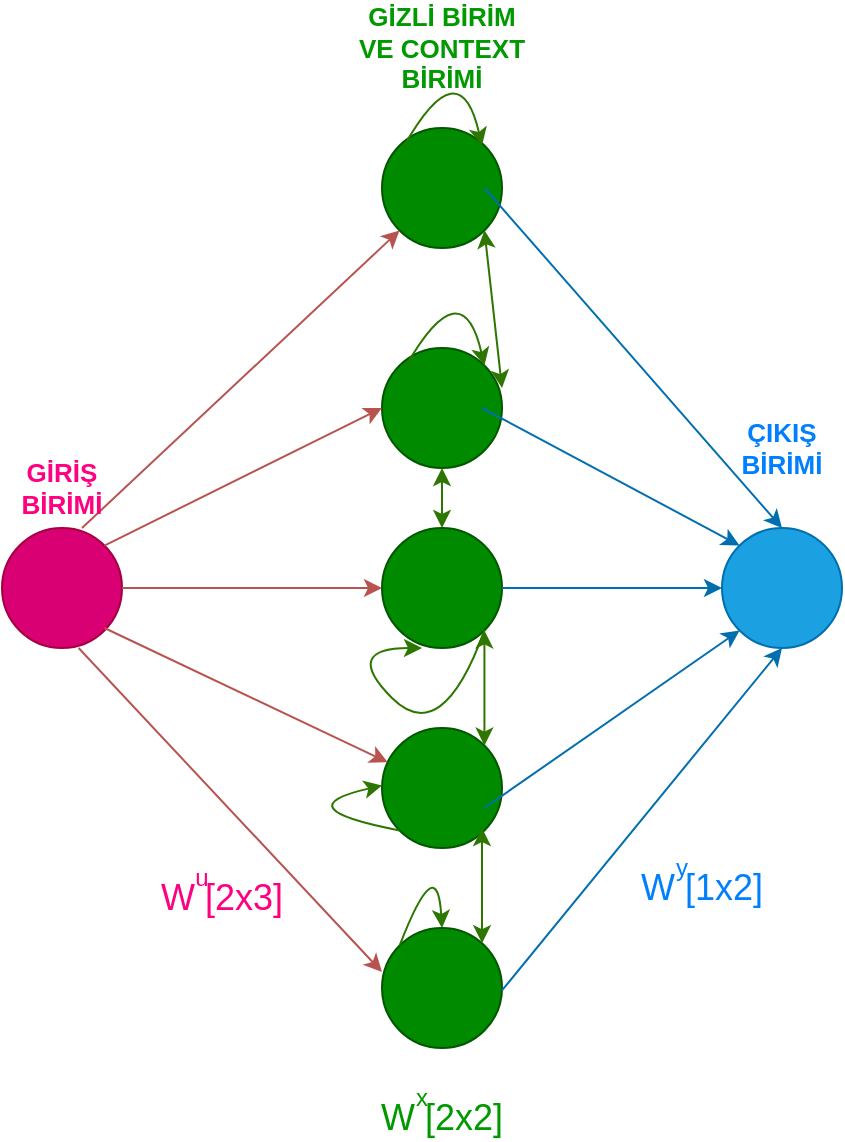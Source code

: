 <mxfile version="14.2.2" type="device"><diagram id="oFzvKWyrG2yO-7Zlwvp0" name="Page-1"><mxGraphModel dx="782" dy="437" grid="1" gridSize="10" guides="1" tooltips="1" connect="1" arrows="1" fold="1" page="1" pageScale="1" pageWidth="827" pageHeight="1169" math="0" shadow="0"><root><mxCell id="0"/><mxCell id="1" parent="0"/><mxCell id="zyHQlXAk9_x4UmLr7fpI-2" value="" style="ellipse;whiteSpace=wrap;html=1;aspect=fixed;fillColor=#d80073;strokeColor=#A50040;fontColor=#ffffff;" parent="1" vertex="1"><mxGeometry x="80" y="280" width="60" height="60" as="geometry"/></mxCell><mxCell id="zyHQlXAk9_x4UmLr7fpI-4" value="" style="ellipse;whiteSpace=wrap;html=1;aspect=fixed;fillColor=#008a00;strokeColor=#005700;fontColor=#ffffff;" parent="1" vertex="1"><mxGeometry x="270" y="280" width="60" height="60" as="geometry"/></mxCell><mxCell id="zyHQlXAk9_x4UmLr7fpI-5" value="" style="ellipse;whiteSpace=wrap;html=1;aspect=fixed;fillColor=#008a00;strokeColor=#005700;fontColor=#ffffff;" parent="1" vertex="1"><mxGeometry x="270" y="190" width="60" height="60" as="geometry"/></mxCell><mxCell id="zyHQlXAk9_x4UmLr7fpI-6" value="" style="ellipse;whiteSpace=wrap;html=1;aspect=fixed;fillColor=#1ba1e2;strokeColor=#006EAF;fontColor=#ffffff;" parent="1" vertex="1"><mxGeometry x="440" y="280" width="60" height="60" as="geometry"/></mxCell><mxCell id="zyHQlXAk9_x4UmLr7fpI-7" value="&lt;font style=&quot;font-size: 18px&quot; color=&quot;#009900&quot;&gt;W [2x2]&lt;/font&gt;" style="text;html=1;strokeColor=none;fillColor=none;align=center;verticalAlign=middle;whiteSpace=wrap;rounded=0;" parent="1" vertex="1"><mxGeometry x="260" y="565" width="80" height="20" as="geometry"/></mxCell><mxCell id="zyHQlXAk9_x4UmLr7fpI-8" value="&lt;font color=&quot;#009900&quot;&gt;x&lt;/font&gt;" style="text;html=1;strokeColor=none;fillColor=none;align=center;verticalAlign=middle;whiteSpace=wrap;rounded=0;" parent="1" vertex="1"><mxGeometry x="270" y="555" width="40" height="20" as="geometry"/></mxCell><mxCell id="zyHQlXAk9_x4UmLr7fpI-9" value="&lt;font style=&quot;font-size: 18px&quot; color=&quot;#ff0080&quot;&gt;W [2x3]&lt;/font&gt;" style="text;html=1;strokeColor=none;fillColor=none;align=center;verticalAlign=middle;whiteSpace=wrap;rounded=0;" parent="1" vertex="1"><mxGeometry x="150" y="455" width="80" height="20" as="geometry"/></mxCell><mxCell id="zyHQlXAk9_x4UmLr7fpI-10" value="&lt;font color=&quot;#ff0080&quot;&gt;u&lt;/font&gt;" style="text;html=1;strokeColor=none;fillColor=none;align=center;verticalAlign=middle;whiteSpace=wrap;rounded=0;" parent="1" vertex="1"><mxGeometry x="160" y="445" width="40" height="20" as="geometry"/></mxCell><mxCell id="zyHQlXAk9_x4UmLr7fpI-11" value="&lt;font style=&quot;font-size: 18px&quot; color=&quot;#007fff&quot;&gt;W [1x2]&lt;/font&gt;" style="text;html=1;strokeColor=none;fillColor=none;align=center;verticalAlign=middle;whiteSpace=wrap;rounded=0;" parent="1" vertex="1"><mxGeometry x="390" y="450" width="80" height="20" as="geometry"/></mxCell><mxCell id="zyHQlXAk9_x4UmLr7fpI-12" value="&lt;font color=&quot;#007fff&quot;&gt;y&lt;/font&gt;" style="text;html=1;strokeColor=none;fillColor=none;align=center;verticalAlign=middle;whiteSpace=wrap;rounded=0;" parent="1" vertex="1"><mxGeometry x="400" y="440" width="40" height="20" as="geometry"/></mxCell><mxCell id="zyHQlXAk9_x4UmLr7fpI-17" value="" style="endArrow=classic;html=1;fillColor=#f8cecc;strokeColor=#b85450;exitX=1;exitY=0.5;exitDx=0;exitDy=0;" parent="1" target="zyHQlXAk9_x4UmLr7fpI-4" edge="1" source="zyHQlXAk9_x4UmLr7fpI-2"><mxGeometry width="50" height="50" relative="1" as="geometry"><mxPoint x="137.06" y="350" as="sourcePoint"/><mxPoint x="270.0" y="381.3" as="targetPoint"/></mxGeometry></mxCell><mxCell id="zyHQlXAk9_x4UmLr7fpI-18" value="" style="endArrow=classic;html=1;fillColor=#f8cecc;strokeColor=#b85450;entryX=0;entryY=0.5;entryDx=0;entryDy=0;exitX=1;exitY=0;exitDx=0;exitDy=0;" parent="1" target="zyHQlXAk9_x4UmLr7fpI-5" edge="1" source="zyHQlXAk9_x4UmLr7fpI-2"><mxGeometry width="50" height="50" relative="1" as="geometry"><mxPoint x="133.09" y="340" as="sourcePoint"/><mxPoint x="266.901" y="307.177" as="targetPoint"/></mxGeometry></mxCell><mxCell id="zyHQlXAk9_x4UmLr7fpI-21" value="" style="endArrow=classic;html=1;fillColor=#1ba1e2;strokeColor=#006EAF;entryX=0;entryY=0.5;entryDx=0;entryDy=0;exitX=1;exitY=0.5;exitDx=0;exitDy=0;" parent="1" edge="1" target="zyHQlXAk9_x4UmLr7fpI-6" source="zyHQlXAk9_x4UmLr7fpI-4"><mxGeometry width="50" height="50" relative="1" as="geometry"><mxPoint x="330.0" y="300" as="sourcePoint"/><mxPoint x="450" y="270" as="targetPoint"/></mxGeometry></mxCell><mxCell id="zyHQlXAk9_x4UmLr7fpI-22" value="" style="endArrow=classic;html=1;fillColor=#1ba1e2;strokeColor=#006EAF;entryX=0;entryY=0;entryDx=0;entryDy=0;" parent="1" target="zyHQlXAk9_x4UmLr7fpI-6" edge="1"><mxGeometry width="50" height="50" relative="1" as="geometry"><mxPoint x="320" y="220" as="sourcePoint"/><mxPoint x="440" y="190" as="targetPoint"/></mxGeometry></mxCell><mxCell id="zyHQlXAk9_x4UmLr7fpI-23" value="" style="endArrow=classic;startArrow=classic;html=1;exitX=0.5;exitY=0;exitDx=0;exitDy=0;fillColor=#60a917;strokeColor=#2D7600;" parent="1" source="zyHQlXAk9_x4UmLr7fpI-4" edge="1"><mxGeometry width="50" height="50" relative="1" as="geometry"><mxPoint x="250" y="300" as="sourcePoint"/><mxPoint x="300" y="250" as="targetPoint"/></mxGeometry></mxCell><mxCell id="zyHQlXAk9_x4UmLr7fpI-24" value="" style="curved=1;endArrow=classic;html=1;exitX=1;exitY=1;exitDx=0;exitDy=0;fillColor=#60a917;strokeColor=#2D7600;" parent="1" source="zyHQlXAk9_x4UmLr7fpI-4" edge="1"><mxGeometry width="50" height="50" relative="1" as="geometry"><mxPoint x="250" y="390" as="sourcePoint"/><mxPoint x="290" y="340" as="targetPoint"/><Array as="points"><mxPoint x="300" y="390"/><mxPoint x="250" y="340"/></Array></mxGeometry></mxCell><mxCell id="zyHQlXAk9_x4UmLr7fpI-26" value="" style="curved=1;endArrow=classic;html=1;fillColor=#60a917;strokeColor=#2D7600;entryX=1;entryY=0;entryDx=0;entryDy=0;" parent="1" target="zyHQlXAk9_x4UmLr7fpI-5" edge="1"><mxGeometry width="50" height="50" relative="1" as="geometry"><mxPoint x="282" y="199" as="sourcePoint"/><mxPoint x="360" y="180" as="targetPoint"/><Array as="points"><mxPoint x="310" y="150"/></Array></mxGeometry></mxCell><mxCell id="7IE8j2h1-rAX-91VfaaR-1" value="" style="ellipse;whiteSpace=wrap;html=1;aspect=fixed;fillColor=#008a00;strokeColor=#005700;fontColor=#ffffff;" vertex="1" parent="1"><mxGeometry x="270" y="80" width="60" height="60" as="geometry"/></mxCell><mxCell id="7IE8j2h1-rAX-91VfaaR-2" value="" style="ellipse;whiteSpace=wrap;html=1;aspect=fixed;fillColor=#008a00;strokeColor=#005700;fontColor=#ffffff;" vertex="1" parent="1"><mxGeometry x="270" y="480" width="60" height="60" as="geometry"/></mxCell><mxCell id="7IE8j2h1-rAX-91VfaaR-3" value="" style="ellipse;whiteSpace=wrap;html=1;aspect=fixed;fillColor=#008a00;strokeColor=#005700;fontColor=#ffffff;" vertex="1" parent="1"><mxGeometry x="270" y="380" width="60" height="60" as="geometry"/></mxCell><mxCell id="7IE8j2h1-rAX-91VfaaR-4" value="" style="endArrow=classic;startArrow=classic;html=1;exitX=0.5;exitY=0;exitDx=0;exitDy=0;fillColor=#60a917;strokeColor=#2D7600;entryX=1;entryY=1;entryDx=0;entryDy=0;" edge="1" parent="1" target="7IE8j2h1-rAX-91VfaaR-1"><mxGeometry width="50" height="50" relative="1" as="geometry"><mxPoint x="330" y="210" as="sourcePoint"/><mxPoint x="330" y="180" as="targetPoint"/></mxGeometry></mxCell><mxCell id="7IE8j2h1-rAX-91VfaaR-5" value="" style="endArrow=classic;startArrow=classic;html=1;exitX=1;exitY=0;exitDx=0;exitDy=0;fillColor=#60a917;strokeColor=#2D7600;entryX=1;entryY=1;entryDx=0;entryDy=0;" edge="1" parent="1" source="7IE8j2h1-rAX-91VfaaR-3" target="zyHQlXAk9_x4UmLr7fpI-4"><mxGeometry width="50" height="50" relative="1" as="geometry"><mxPoint x="329" y="370" as="sourcePoint"/><mxPoint x="329" y="340" as="targetPoint"/></mxGeometry></mxCell><mxCell id="7IE8j2h1-rAX-91VfaaR-6" value="" style="endArrow=classic;startArrow=classic;html=1;exitX=1;exitY=0;exitDx=0;exitDy=0;fillColor=#60a917;strokeColor=#2D7600;entryX=1;entryY=1;entryDx=0;entryDy=0;" edge="1" parent="1"><mxGeometry width="50" height="50" relative="1" as="geometry"><mxPoint x="320.003" y="487.577" as="sourcePoint"/><mxPoint x="320.003" y="430.003" as="targetPoint"/></mxGeometry></mxCell><mxCell id="7IE8j2h1-rAX-91VfaaR-8" value="" style="curved=1;endArrow=classic;html=1;exitX=0.186;exitY=0.146;exitDx=0;exitDy=0;fillColor=#60a917;strokeColor=#2D7600;exitPerimeter=0;entryX=1;entryY=0;entryDx=0;entryDy=0;" edge="1" parent="1" source="7IE8j2h1-rAX-91VfaaR-1"><mxGeometry width="50" height="50" relative="1" as="geometry"><mxPoint x="281.15" y="79.94" as="sourcePoint"/><mxPoint x="320.003" y="88.787" as="targetPoint"/><Array as="points"><mxPoint x="308.79" y="40"/></Array></mxGeometry></mxCell><mxCell id="7IE8j2h1-rAX-91VfaaR-9" value="" style="curved=1;endArrow=classic;html=1;exitX=0;exitY=0;exitDx=0;exitDy=0;fillColor=#60a917;strokeColor=#2D7600;entryX=0.5;entryY=0;entryDx=0;entryDy=0;" edge="1" parent="1" source="7IE8j2h1-rAX-91VfaaR-2" target="7IE8j2h1-rAX-91VfaaR-2"><mxGeometry width="50" height="50" relative="1" as="geometry"><mxPoint x="270.0" y="479.94" as="sourcePoint"/><mxPoint x="308.853" y="488.787" as="targetPoint"/><Array as="points"><mxPoint x="297.64" y="440"/></Array></mxGeometry></mxCell><mxCell id="7IE8j2h1-rAX-91VfaaR-10" value="" style="curved=1;endArrow=classic;html=1;fillColor=#60a917;strokeColor=#2D7600;entryX=1;entryY=0;entryDx=0;entryDy=0;exitX=0;exitY=1;exitDx=0;exitDy=0;" edge="1" parent="1" source="7IE8j2h1-rAX-91VfaaR-3"><mxGeometry width="50" height="50" relative="1" as="geometry"><mxPoint x="250" y="440" as="sourcePoint"/><mxPoint x="270.003" y="408.787" as="targetPoint"/><Array as="points"><mxPoint x="220" y="420"/></Array></mxGeometry></mxCell><mxCell id="7IE8j2h1-rAX-91VfaaR-12" value="" style="endArrow=classic;html=1;fillColor=#1ba1e2;strokeColor=#006EAF;entryX=0.5;entryY=0;entryDx=0;entryDy=0;" edge="1" parent="1" target="zyHQlXAk9_x4UmLr7fpI-6"><mxGeometry width="50" height="50" relative="1" as="geometry"><mxPoint x="321.21" y="110" as="sourcePoint"/><mxPoint x="449.997" y="178.787" as="targetPoint"/></mxGeometry></mxCell><mxCell id="7IE8j2h1-rAX-91VfaaR-13" value="" style="endArrow=classic;html=1;fillColor=#1ba1e2;strokeColor=#006EAF;entryX=0;entryY=1;entryDx=0;entryDy=0;" edge="1" parent="1" target="zyHQlXAk9_x4UmLr7fpI-6"><mxGeometry width="50" height="50" relative="1" as="geometry"><mxPoint x="321.21" y="420" as="sourcePoint"/><mxPoint x="449.997" y="488.787" as="targetPoint"/></mxGeometry></mxCell><mxCell id="7IE8j2h1-rAX-91VfaaR-14" value="" style="endArrow=classic;html=1;fillColor=#1ba1e2;strokeColor=#006EAF;entryX=0.5;entryY=1;entryDx=0;entryDy=0;" edge="1" parent="1" target="zyHQlXAk9_x4UmLr7fpI-6"><mxGeometry width="50" height="50" relative="1" as="geometry"><mxPoint x="330" y="511.21" as="sourcePoint"/><mxPoint x="458.787" y="579.997" as="targetPoint"/></mxGeometry></mxCell><mxCell id="7IE8j2h1-rAX-91VfaaR-16" value="" style="endArrow=classic;html=1;fillColor=#f8cecc;strokeColor=#b85450;entryX=0;entryY=1;entryDx=0;entryDy=0;exitX=1;exitY=0;exitDx=0;exitDy=0;" edge="1" parent="1" target="7IE8j2h1-rAX-91VfaaR-1"><mxGeometry width="50" height="50" relative="1" as="geometry"><mxPoint x="120.003" y="279.997" as="sourcePoint"/><mxPoint x="258.79" y="211.21" as="targetPoint"/></mxGeometry></mxCell><mxCell id="7IE8j2h1-rAX-91VfaaR-17" value="" style="endArrow=classic;html=1;fillColor=#f8cecc;strokeColor=#b85450;exitX=1;exitY=0;exitDx=0;exitDy=0;" edge="1" parent="1" target="7IE8j2h1-rAX-91VfaaR-3"><mxGeometry width="50" height="50" relative="1" as="geometry"><mxPoint x="131.213" y="329.997" as="sourcePoint"/><mxPoint x="270" y="261.21" as="targetPoint"/></mxGeometry></mxCell><mxCell id="7IE8j2h1-rAX-91VfaaR-18" value="" style="endArrow=classic;html=1;fillColor=#f8cecc;strokeColor=#b85450;exitX=1;exitY=0;exitDx=0;exitDy=0;entryX=0;entryY=0.367;entryDx=0;entryDy=0;entryPerimeter=0;" edge="1" parent="1" target="7IE8j2h1-rAX-91VfaaR-2"><mxGeometry width="50" height="50" relative="1" as="geometry"><mxPoint x="118.303" y="339.997" as="sourcePoint"/><mxPoint x="260.004" y="407.102" as="targetPoint"/></mxGeometry></mxCell><mxCell id="7IE8j2h1-rAX-91VfaaR-19" value="&lt;font color=&quot;#ff0080&quot; style=&quot;font-size: 13px&quot;&gt;&lt;b&gt;GİRİŞ BİRİMİ&lt;/b&gt;&lt;/font&gt;" style="text;html=1;strokeColor=none;fillColor=none;align=center;verticalAlign=middle;whiteSpace=wrap;rounded=0;" vertex="1" parent="1"><mxGeometry x="90" y="250" width="40" height="20" as="geometry"/></mxCell><mxCell id="7IE8j2h1-rAX-91VfaaR-20" value="&lt;font style=&quot;font-size: 13px&quot; color=&quot;#007fff&quot;&gt;&lt;b&gt;ÇIKIŞ BİRİMİ&lt;/b&gt;&lt;/font&gt;" style="text;html=1;strokeColor=none;fillColor=none;align=center;verticalAlign=middle;whiteSpace=wrap;rounded=0;" vertex="1" parent="1"><mxGeometry x="450" y="230" width="40" height="20" as="geometry"/></mxCell><mxCell id="7IE8j2h1-rAX-91VfaaR-21" value="&lt;font style=&quot;font-size: 13px&quot; color=&quot;#009900&quot;&gt;&lt;b&gt;GİZLİ BİRİM VE CONTEXT BİRİMİ&lt;/b&gt;&lt;/font&gt;" style="text;html=1;strokeColor=none;fillColor=none;align=center;verticalAlign=middle;whiteSpace=wrap;rounded=0;" vertex="1" parent="1"><mxGeometry x="255" y="30" width="90" height="20" as="geometry"/></mxCell></root></mxGraphModel></diagram></mxfile>